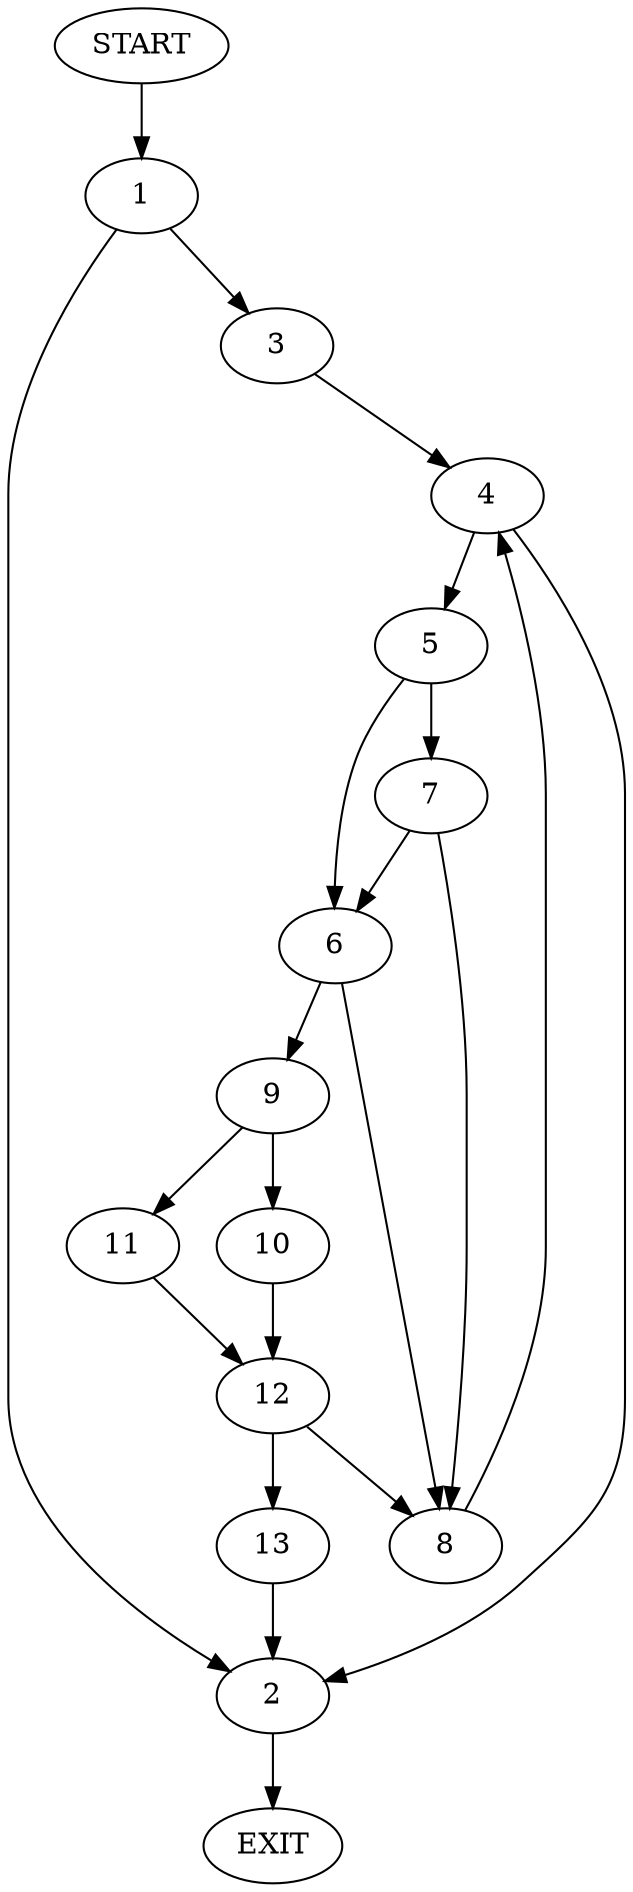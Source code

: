 digraph {
0 [label="START"]
14 [label="EXIT"]
0 -> 1
1 -> 2
1 -> 3
3 -> 4
2 -> 14
4 -> 2
4 -> 5
5 -> 6
5 -> 7
7 -> 6
7 -> 8
6 -> 9
6 -> 8
8 -> 4
9 -> 10
9 -> 11
11 -> 12
10 -> 12
12 -> 13
12 -> 8
13 -> 2
}
